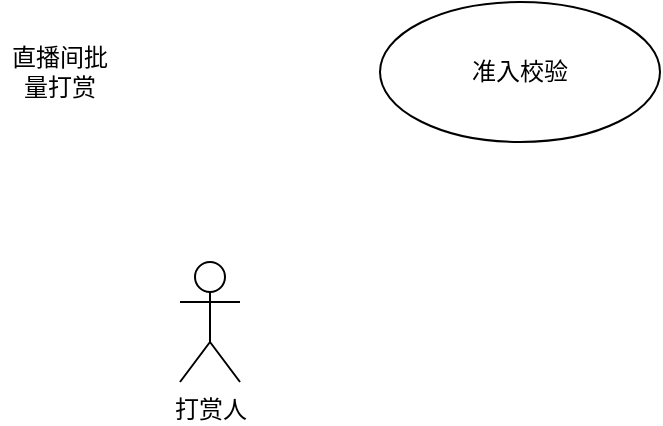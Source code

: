 <mxfile version="21.5.2" type="github">
  <diagram name="第 1 页" id="v1P7al8aK8hLHay-3nol">
    <mxGraphModel dx="954" dy="518" grid="1" gridSize="10" guides="1" tooltips="1" connect="1" arrows="1" fold="1" page="1" pageScale="1" pageWidth="827" pageHeight="1169" math="0" shadow="0">
      <root>
        <mxCell id="0" />
        <mxCell id="1" parent="0" />
        <mxCell id="Yd1JAE73_zPepVWSY1AJ-1" value="直播间批量打赏" style="text;html=1;strokeColor=none;fillColor=none;align=center;verticalAlign=middle;whiteSpace=wrap;rounded=0;" vertex="1" parent="1">
          <mxGeometry x="80" y="160" width="60" height="30" as="geometry" />
        </mxCell>
        <mxCell id="Yd1JAE73_zPepVWSY1AJ-2" value="打赏人" style="shape=umlActor;verticalLabelPosition=bottom;verticalAlign=top;html=1;" vertex="1" parent="1">
          <mxGeometry x="170" y="270" width="30" height="60" as="geometry" />
        </mxCell>
        <mxCell id="Yd1JAE73_zPepVWSY1AJ-3" value="准入校验" style="ellipse;whiteSpace=wrap;html=1;" vertex="1" parent="1">
          <mxGeometry x="270" y="140" width="140" height="70" as="geometry" />
        </mxCell>
      </root>
    </mxGraphModel>
  </diagram>
</mxfile>
